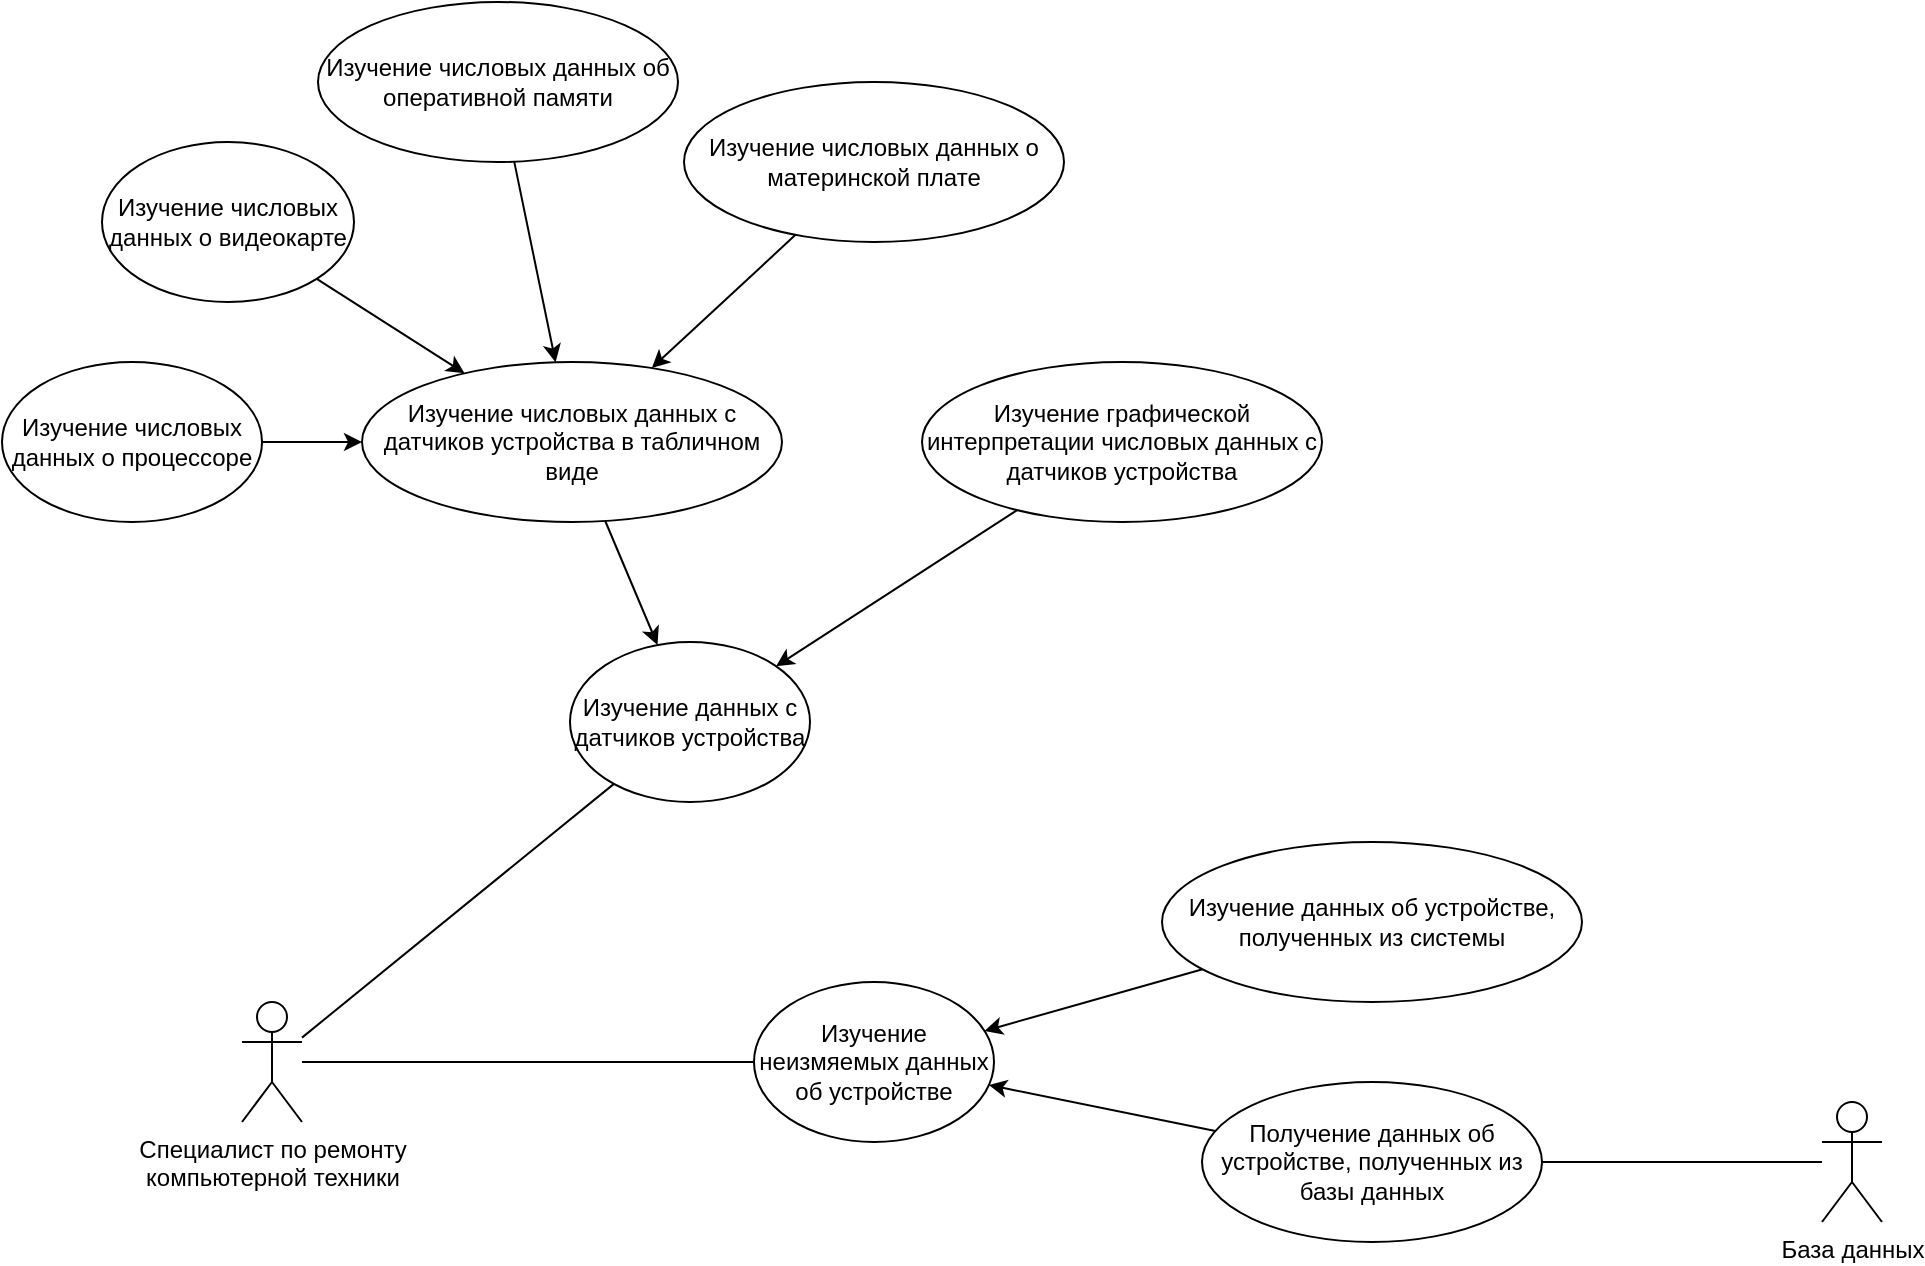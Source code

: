 <mxfile version="22.1.0" type="device">
  <diagram name="Страница — 1" id="ow6kIccfzkteTsA99sFw">
    <mxGraphModel dx="1026" dy="1861" grid="1" gridSize="10" guides="1" tooltips="1" connect="1" arrows="1" fold="1" page="1" pageScale="1" pageWidth="827" pageHeight="1169" math="0" shadow="0">
      <root>
        <mxCell id="0" />
        <mxCell id="1" parent="0" />
        <mxCell id="3syI5Wygi71NYrMecXAK-15" style="edgeStyle=none;rounded=0;orthogonalLoop=1;jettySize=auto;html=1;endArrow=none;endFill=0;" edge="1" parent="1" source="3syI5Wygi71NYrMecXAK-1" target="3syI5Wygi71NYrMecXAK-14">
          <mxGeometry relative="1" as="geometry" />
        </mxCell>
        <mxCell id="3syI5Wygi71NYrMecXAK-26" style="edgeStyle=none;rounded=0;orthogonalLoop=1;jettySize=auto;html=1;endArrow=none;endFill=0;" edge="1" parent="1" source="3syI5Wygi71NYrMecXAK-1" target="3syI5Wygi71NYrMecXAK-25">
          <mxGeometry relative="1" as="geometry" />
        </mxCell>
        <mxCell id="3syI5Wygi71NYrMecXAK-1" value="Специалист по ремонту&lt;br&gt;компьютерной техники" style="shape=umlActor;verticalLabelPosition=bottom;verticalAlign=top;html=1;outlineConnect=0;" vertex="1" parent="1">
          <mxGeometry x="130" y="280" width="30" height="60" as="geometry" />
        </mxCell>
        <mxCell id="3syI5Wygi71NYrMecXAK-27" style="edgeStyle=none;rounded=0;orthogonalLoop=1;jettySize=auto;html=1;" edge="1" parent="1" source="3syI5Wygi71NYrMecXAK-2" target="3syI5Wygi71NYrMecXAK-25">
          <mxGeometry relative="1" as="geometry" />
        </mxCell>
        <mxCell id="3syI5Wygi71NYrMecXAK-2" value="Изучение числовых данных с датчиков устройства в табличном виде" style="ellipse;whiteSpace=wrap;html=1;" vertex="1" parent="1">
          <mxGeometry x="190" y="-40" width="210" height="80" as="geometry" />
        </mxCell>
        <mxCell id="3syI5Wygi71NYrMecXAK-5" style="rounded=0;orthogonalLoop=1;jettySize=auto;html=1;" edge="1" parent="1" source="3syI5Wygi71NYrMecXAK-4" target="3syI5Wygi71NYrMecXAK-2">
          <mxGeometry relative="1" as="geometry" />
        </mxCell>
        <mxCell id="3syI5Wygi71NYrMecXAK-4" value="Изучение числовых данных&amp;nbsp;о процессоре" style="ellipse;whiteSpace=wrap;html=1;" vertex="1" parent="1">
          <mxGeometry x="10" y="-40" width="130" height="80" as="geometry" />
        </mxCell>
        <mxCell id="3syI5Wygi71NYrMecXAK-7" style="edgeStyle=none;rounded=0;orthogonalLoop=1;jettySize=auto;html=1;" edge="1" parent="1" source="3syI5Wygi71NYrMecXAK-6" target="3syI5Wygi71NYrMecXAK-2">
          <mxGeometry relative="1" as="geometry" />
        </mxCell>
        <mxCell id="3syI5Wygi71NYrMecXAK-6" value="Изучение числовых данных&amp;nbsp;о видеокарте" style="ellipse;whiteSpace=wrap;html=1;" vertex="1" parent="1">
          <mxGeometry x="60" y="-150" width="126" height="80" as="geometry" />
        </mxCell>
        <mxCell id="3syI5Wygi71NYrMecXAK-9" style="edgeStyle=none;rounded=0;orthogonalLoop=1;jettySize=auto;html=1;" edge="1" parent="1" source="3syI5Wygi71NYrMecXAK-8" target="3syI5Wygi71NYrMecXAK-2">
          <mxGeometry relative="1" as="geometry" />
        </mxCell>
        <mxCell id="3syI5Wygi71NYrMecXAK-8" value="Изучение числовых данных&amp;nbsp;об оперативной памяти" style="ellipse;whiteSpace=wrap;html=1;" vertex="1" parent="1">
          <mxGeometry x="168" y="-220" width="180" height="80" as="geometry" />
        </mxCell>
        <mxCell id="3syI5Wygi71NYrMecXAK-13" style="edgeStyle=none;rounded=0;orthogonalLoop=1;jettySize=auto;html=1;" edge="1" parent="1" source="3syI5Wygi71NYrMecXAK-10" target="3syI5Wygi71NYrMecXAK-2">
          <mxGeometry relative="1" as="geometry" />
        </mxCell>
        <mxCell id="3syI5Wygi71NYrMecXAK-10" value="Изучение числовых данных&amp;nbsp;о материнской плате" style="ellipse;whiteSpace=wrap;html=1;" vertex="1" parent="1">
          <mxGeometry x="351" y="-180" width="190" height="80" as="geometry" />
        </mxCell>
        <mxCell id="3syI5Wygi71NYrMecXAK-14" value="Изучение неизмяемых данных об устройстве" style="ellipse;whiteSpace=wrap;html=1;" vertex="1" parent="1">
          <mxGeometry x="386" y="270" width="120" height="80" as="geometry" />
        </mxCell>
        <mxCell id="3syI5Wygi71NYrMecXAK-18" style="edgeStyle=none;rounded=0;orthogonalLoop=1;jettySize=auto;html=1;" edge="1" parent="1" source="3syI5Wygi71NYrMecXAK-16" target="3syI5Wygi71NYrMecXAK-14">
          <mxGeometry relative="1" as="geometry" />
        </mxCell>
        <mxCell id="3syI5Wygi71NYrMecXAK-16" value="Изучение данных об устройстве, полученных из системы" style="ellipse;whiteSpace=wrap;html=1;" vertex="1" parent="1">
          <mxGeometry x="590" y="200" width="210" height="80" as="geometry" />
        </mxCell>
        <mxCell id="3syI5Wygi71NYrMecXAK-20" style="edgeStyle=none;rounded=0;orthogonalLoop=1;jettySize=auto;html=1;" edge="1" parent="1" source="3syI5Wygi71NYrMecXAK-19" target="3syI5Wygi71NYrMecXAK-14">
          <mxGeometry relative="1" as="geometry" />
        </mxCell>
        <mxCell id="3syI5Wygi71NYrMecXAK-19" value="Получение данных об устройстве, полученных из базы данных" style="ellipse;whiteSpace=wrap;html=1;" vertex="1" parent="1">
          <mxGeometry x="610" y="320" width="170" height="80" as="geometry" />
        </mxCell>
        <mxCell id="3syI5Wygi71NYrMecXAK-23" style="edgeStyle=none;rounded=0;orthogonalLoop=1;jettySize=auto;html=1;endArrow=none;endFill=0;" edge="1" parent="1" source="3syI5Wygi71NYrMecXAK-22" target="3syI5Wygi71NYrMecXAK-19">
          <mxGeometry relative="1" as="geometry" />
        </mxCell>
        <mxCell id="3syI5Wygi71NYrMecXAK-22" value="База данных" style="shape=umlActor;verticalLabelPosition=bottom;verticalAlign=top;html=1;outlineConnect=0;" vertex="1" parent="1">
          <mxGeometry x="920" y="330" width="30" height="60" as="geometry" />
        </mxCell>
        <mxCell id="3syI5Wygi71NYrMecXAK-25" value="Изучение данных с датчиков устройства" style="ellipse;whiteSpace=wrap;html=1;" vertex="1" parent="1">
          <mxGeometry x="294" y="100" width="120" height="80" as="geometry" />
        </mxCell>
        <mxCell id="3syI5Wygi71NYrMecXAK-29" style="edgeStyle=none;rounded=0;orthogonalLoop=1;jettySize=auto;html=1;" edge="1" parent="1" source="3syI5Wygi71NYrMecXAK-28" target="3syI5Wygi71NYrMecXAK-25">
          <mxGeometry relative="1" as="geometry" />
        </mxCell>
        <mxCell id="3syI5Wygi71NYrMecXAK-28" value="Изучение графической интерпретации числовых данных с датчиков устройства" style="ellipse;whiteSpace=wrap;html=1;" vertex="1" parent="1">
          <mxGeometry x="470" y="-40" width="200" height="80" as="geometry" />
        </mxCell>
      </root>
    </mxGraphModel>
  </diagram>
</mxfile>
